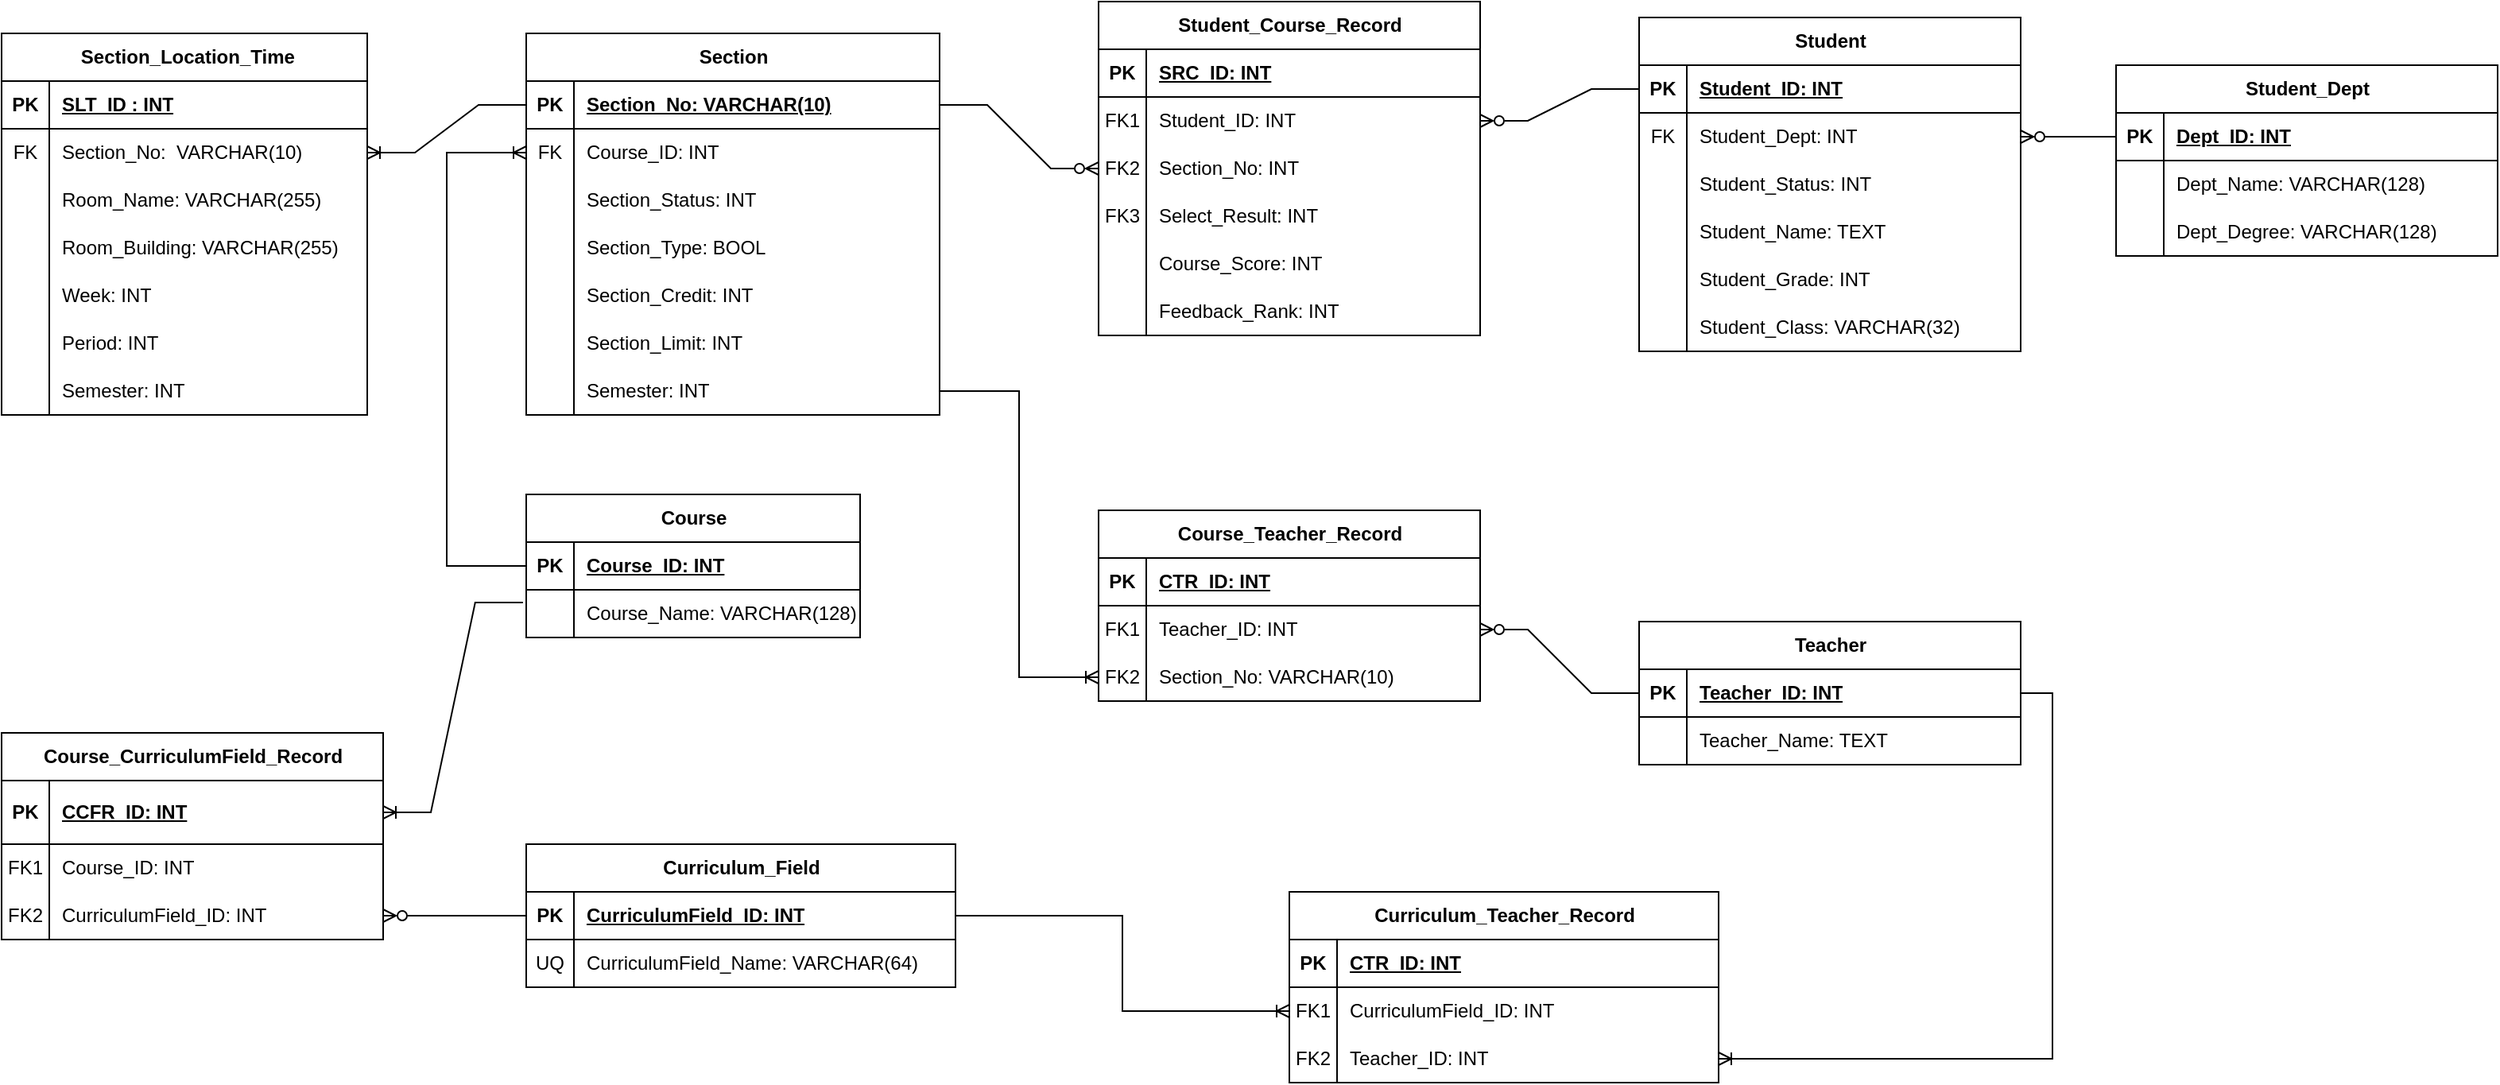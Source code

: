 <mxfile version="21.1.2" type="device">
  <diagram name="第 1 页" id="3b_cmTYwVtL6GStJJMKK">
    <mxGraphModel dx="2093" dy="2147" grid="1" gridSize="10" guides="1" tooltips="1" connect="1" arrows="1" fold="1" page="1" pageScale="1" pageWidth="827" pageHeight="1169" math="0" shadow="0">
      <root>
        <mxCell id="0" />
        <mxCell id="1" parent="0" />
        <mxCell id="KIyfTF0yGokzUTRt369U-14" value="Section" style="shape=table;startSize=30;container=1;collapsible=1;childLayout=tableLayout;fixedRows=1;rowLines=0;fontStyle=1;align=center;resizeLast=1;html=1;" parent="1" vertex="1">
          <mxGeometry x="520" y="-20" width="260" height="240" as="geometry" />
        </mxCell>
        <mxCell id="KIyfTF0yGokzUTRt369U-15" value="" style="shape=tableRow;horizontal=0;startSize=0;swimlaneHead=0;swimlaneBody=0;fillColor=none;collapsible=0;dropTarget=0;points=[[0,0.5],[1,0.5]];portConstraint=eastwest;top=0;left=0;right=0;bottom=1;" parent="KIyfTF0yGokzUTRt369U-14" vertex="1">
          <mxGeometry y="30" width="260" height="30" as="geometry" />
        </mxCell>
        <mxCell id="KIyfTF0yGokzUTRt369U-16" value="PK" style="shape=partialRectangle;connectable=0;fillColor=none;top=0;left=0;bottom=0;right=0;fontStyle=1;overflow=hidden;whiteSpace=wrap;html=1;" parent="KIyfTF0yGokzUTRt369U-15" vertex="1">
          <mxGeometry width="30" height="30" as="geometry">
            <mxRectangle width="30" height="30" as="alternateBounds" />
          </mxGeometry>
        </mxCell>
        <mxCell id="KIyfTF0yGokzUTRt369U-17" value="Section_No: VARCHAR(10)" style="shape=partialRectangle;connectable=0;fillColor=none;top=0;left=0;bottom=0;right=0;align=left;spacingLeft=6;fontStyle=5;overflow=hidden;whiteSpace=wrap;html=1;" parent="KIyfTF0yGokzUTRt369U-15" vertex="1">
          <mxGeometry x="30" width="230" height="30" as="geometry">
            <mxRectangle width="230" height="30" as="alternateBounds" />
          </mxGeometry>
        </mxCell>
        <mxCell id="KIyfTF0yGokzUTRt369U-21" value="" style="shape=tableRow;horizontal=0;startSize=0;swimlaneHead=0;swimlaneBody=0;fillColor=none;collapsible=0;dropTarget=0;points=[[0,0.5],[1,0.5]];portConstraint=eastwest;top=0;left=0;right=0;bottom=0;" parent="KIyfTF0yGokzUTRt369U-14" vertex="1">
          <mxGeometry y="60" width="260" height="30" as="geometry" />
        </mxCell>
        <mxCell id="KIyfTF0yGokzUTRt369U-22" value="FK" style="shape=partialRectangle;connectable=0;fillColor=none;top=0;left=0;bottom=0;right=0;editable=1;overflow=hidden;whiteSpace=wrap;html=1;" parent="KIyfTF0yGokzUTRt369U-21" vertex="1">
          <mxGeometry width="30" height="30" as="geometry">
            <mxRectangle width="30" height="30" as="alternateBounds" />
          </mxGeometry>
        </mxCell>
        <mxCell id="KIyfTF0yGokzUTRt369U-23" value="Course_ID: INT" style="shape=partialRectangle;connectable=0;fillColor=none;top=0;left=0;bottom=0;right=0;align=left;spacingLeft=6;overflow=hidden;whiteSpace=wrap;html=1;" parent="KIyfTF0yGokzUTRt369U-21" vertex="1">
          <mxGeometry x="30" width="230" height="30" as="geometry">
            <mxRectangle width="230" height="30" as="alternateBounds" />
          </mxGeometry>
        </mxCell>
        <mxCell id="KIyfTF0yGokzUTRt369U-24" value="" style="shape=tableRow;horizontal=0;startSize=0;swimlaneHead=0;swimlaneBody=0;fillColor=none;collapsible=0;dropTarget=0;points=[[0,0.5],[1,0.5]];portConstraint=eastwest;top=0;left=0;right=0;bottom=0;" parent="KIyfTF0yGokzUTRt369U-14" vertex="1">
          <mxGeometry y="90" width="260" height="30" as="geometry" />
        </mxCell>
        <mxCell id="KIyfTF0yGokzUTRt369U-25" value="" style="shape=partialRectangle;connectable=0;fillColor=none;top=0;left=0;bottom=0;right=0;editable=1;overflow=hidden;whiteSpace=wrap;html=1;" parent="KIyfTF0yGokzUTRt369U-24" vertex="1">
          <mxGeometry width="30" height="30" as="geometry">
            <mxRectangle width="30" height="30" as="alternateBounds" />
          </mxGeometry>
        </mxCell>
        <mxCell id="KIyfTF0yGokzUTRt369U-26" value="Section_Status: INT" style="shape=partialRectangle;connectable=0;fillColor=none;top=0;left=0;bottom=0;right=0;align=left;spacingLeft=6;overflow=hidden;whiteSpace=wrap;html=1;" parent="KIyfTF0yGokzUTRt369U-24" vertex="1">
          <mxGeometry x="30" width="230" height="30" as="geometry">
            <mxRectangle width="230" height="30" as="alternateBounds" />
          </mxGeometry>
        </mxCell>
        <mxCell id="KIyfTF0yGokzUTRt369U-59" style="shape=tableRow;horizontal=0;startSize=0;swimlaneHead=0;swimlaneBody=0;fillColor=none;collapsible=0;dropTarget=0;points=[[0,0.5],[1,0.5]];portConstraint=eastwest;top=0;left=0;right=0;bottom=0;" parent="KIyfTF0yGokzUTRt369U-14" vertex="1">
          <mxGeometry y="120" width="260" height="30" as="geometry" />
        </mxCell>
        <mxCell id="KIyfTF0yGokzUTRt369U-60" style="shape=partialRectangle;connectable=0;fillColor=none;top=0;left=0;bottom=0;right=0;editable=1;overflow=hidden;whiteSpace=wrap;html=1;" parent="KIyfTF0yGokzUTRt369U-59" vertex="1">
          <mxGeometry width="30" height="30" as="geometry">
            <mxRectangle width="30" height="30" as="alternateBounds" />
          </mxGeometry>
        </mxCell>
        <mxCell id="KIyfTF0yGokzUTRt369U-61" value="Section_Type: BOOL" style="shape=partialRectangle;connectable=0;fillColor=none;top=0;left=0;bottom=0;right=0;align=left;spacingLeft=6;overflow=hidden;whiteSpace=wrap;html=1;" parent="KIyfTF0yGokzUTRt369U-59" vertex="1">
          <mxGeometry x="30" width="230" height="30" as="geometry">
            <mxRectangle width="230" height="30" as="alternateBounds" />
          </mxGeometry>
        </mxCell>
        <mxCell id="KIyfTF0yGokzUTRt369U-56" style="shape=tableRow;horizontal=0;startSize=0;swimlaneHead=0;swimlaneBody=0;fillColor=none;collapsible=0;dropTarget=0;points=[[0,0.5],[1,0.5]];portConstraint=eastwest;top=0;left=0;right=0;bottom=0;" parent="KIyfTF0yGokzUTRt369U-14" vertex="1">
          <mxGeometry y="150" width="260" height="30" as="geometry" />
        </mxCell>
        <mxCell id="KIyfTF0yGokzUTRt369U-57" style="shape=partialRectangle;connectable=0;fillColor=none;top=0;left=0;bottom=0;right=0;editable=1;overflow=hidden;whiteSpace=wrap;html=1;" parent="KIyfTF0yGokzUTRt369U-56" vertex="1">
          <mxGeometry width="30" height="30" as="geometry">
            <mxRectangle width="30" height="30" as="alternateBounds" />
          </mxGeometry>
        </mxCell>
        <mxCell id="KIyfTF0yGokzUTRt369U-58" value="Section_Credit: INT" style="shape=partialRectangle;connectable=0;fillColor=none;top=0;left=0;bottom=0;right=0;align=left;spacingLeft=6;overflow=hidden;whiteSpace=wrap;html=1;" parent="KIyfTF0yGokzUTRt369U-56" vertex="1">
          <mxGeometry x="30" width="230" height="30" as="geometry">
            <mxRectangle width="230" height="30" as="alternateBounds" />
          </mxGeometry>
        </mxCell>
        <mxCell id="KIyfTF0yGokzUTRt369U-53" style="shape=tableRow;horizontal=0;startSize=0;swimlaneHead=0;swimlaneBody=0;fillColor=none;collapsible=0;dropTarget=0;points=[[0,0.5],[1,0.5]];portConstraint=eastwest;top=0;left=0;right=0;bottom=0;" parent="KIyfTF0yGokzUTRt369U-14" vertex="1">
          <mxGeometry y="180" width="260" height="30" as="geometry" />
        </mxCell>
        <mxCell id="KIyfTF0yGokzUTRt369U-54" style="shape=partialRectangle;connectable=0;fillColor=none;top=0;left=0;bottom=0;right=0;editable=1;overflow=hidden;whiteSpace=wrap;html=1;" parent="KIyfTF0yGokzUTRt369U-53" vertex="1">
          <mxGeometry width="30" height="30" as="geometry">
            <mxRectangle width="30" height="30" as="alternateBounds" />
          </mxGeometry>
        </mxCell>
        <mxCell id="KIyfTF0yGokzUTRt369U-55" value="Section_Limit: INT" style="shape=partialRectangle;connectable=0;fillColor=none;top=0;left=0;bottom=0;right=0;align=left;spacingLeft=6;overflow=hidden;whiteSpace=wrap;html=1;" parent="KIyfTF0yGokzUTRt369U-53" vertex="1">
          <mxGeometry x="30" width="230" height="30" as="geometry">
            <mxRectangle width="230" height="30" as="alternateBounds" />
          </mxGeometry>
        </mxCell>
        <mxCell id="KIyfTF0yGokzUTRt369U-62" style="shape=tableRow;horizontal=0;startSize=0;swimlaneHead=0;swimlaneBody=0;fillColor=none;collapsible=0;dropTarget=0;points=[[0,0.5],[1,0.5]];portConstraint=eastwest;top=0;left=0;right=0;bottom=0;" parent="KIyfTF0yGokzUTRt369U-14" vertex="1">
          <mxGeometry y="210" width="260" height="30" as="geometry" />
        </mxCell>
        <mxCell id="KIyfTF0yGokzUTRt369U-63" style="shape=partialRectangle;connectable=0;fillColor=none;top=0;left=0;bottom=0;right=0;editable=1;overflow=hidden;whiteSpace=wrap;html=1;" parent="KIyfTF0yGokzUTRt369U-62" vertex="1">
          <mxGeometry width="30" height="30" as="geometry">
            <mxRectangle width="30" height="30" as="alternateBounds" />
          </mxGeometry>
        </mxCell>
        <mxCell id="KIyfTF0yGokzUTRt369U-64" value="Semester: INT" style="shape=partialRectangle;connectable=0;fillColor=none;top=0;left=0;bottom=0;right=0;align=left;spacingLeft=6;overflow=hidden;whiteSpace=wrap;html=1;" parent="KIyfTF0yGokzUTRt369U-62" vertex="1">
          <mxGeometry x="30" width="230" height="30" as="geometry">
            <mxRectangle width="230" height="30" as="alternateBounds" />
          </mxGeometry>
        </mxCell>
        <mxCell id="KIyfTF0yGokzUTRt369U-50" value="" style="shape=tableRow;horizontal=0;startSize=0;swimlaneHead=0;swimlaneBody=0;fillColor=none;collapsible=0;dropTarget=0;points=[[0,0.5],[1,0.5]];portConstraint=eastwest;top=0;left=0;right=0;bottom=0;" parent="1" vertex="1">
          <mxGeometry x="520" y="130" width="240" height="30" as="geometry" />
        </mxCell>
        <mxCell id="KIyfTF0yGokzUTRt369U-88" value="Student_Course_Record" style="shape=table;startSize=30;container=1;collapsible=1;childLayout=tableLayout;fixedRows=1;rowLines=0;fontStyle=1;align=center;resizeLast=1;html=1;" parent="1" vertex="1">
          <mxGeometry x="880" y="-40" width="240" height="210" as="geometry" />
        </mxCell>
        <mxCell id="KIyfTF0yGokzUTRt369U-89" value="" style="shape=tableRow;horizontal=0;startSize=0;swimlaneHead=0;swimlaneBody=0;fillColor=none;collapsible=0;dropTarget=0;points=[[0,0.5],[1,0.5]];portConstraint=eastwest;top=0;left=0;right=0;bottom=1;" parent="KIyfTF0yGokzUTRt369U-88" vertex="1">
          <mxGeometry y="30" width="240" height="30" as="geometry" />
        </mxCell>
        <mxCell id="KIyfTF0yGokzUTRt369U-90" value="PK" style="shape=partialRectangle;connectable=0;fillColor=none;top=0;left=0;bottom=0;right=0;fontStyle=1;overflow=hidden;whiteSpace=wrap;html=1;" parent="KIyfTF0yGokzUTRt369U-89" vertex="1">
          <mxGeometry width="30" height="30" as="geometry">
            <mxRectangle width="30" height="30" as="alternateBounds" />
          </mxGeometry>
        </mxCell>
        <mxCell id="KIyfTF0yGokzUTRt369U-91" value="SRC_ID: INT" style="shape=partialRectangle;connectable=0;fillColor=none;top=0;left=0;bottom=0;right=0;align=left;spacingLeft=6;fontStyle=5;overflow=hidden;whiteSpace=wrap;html=1;" parent="KIyfTF0yGokzUTRt369U-89" vertex="1">
          <mxGeometry x="30" width="210" height="30" as="geometry">
            <mxRectangle width="210" height="30" as="alternateBounds" />
          </mxGeometry>
        </mxCell>
        <mxCell id="KIyfTF0yGokzUTRt369U-92" value="" style="shape=tableRow;horizontal=0;startSize=0;swimlaneHead=0;swimlaneBody=0;fillColor=none;collapsible=0;dropTarget=0;points=[[0,0.5],[1,0.5]];portConstraint=eastwest;top=0;left=0;right=0;bottom=0;" parent="KIyfTF0yGokzUTRt369U-88" vertex="1">
          <mxGeometry y="60" width="240" height="30" as="geometry" />
        </mxCell>
        <mxCell id="KIyfTF0yGokzUTRt369U-93" value="FK1" style="shape=partialRectangle;connectable=0;fillColor=none;top=0;left=0;bottom=0;right=0;editable=1;overflow=hidden;whiteSpace=wrap;html=1;" parent="KIyfTF0yGokzUTRt369U-92" vertex="1">
          <mxGeometry width="30" height="30" as="geometry">
            <mxRectangle width="30" height="30" as="alternateBounds" />
          </mxGeometry>
        </mxCell>
        <mxCell id="KIyfTF0yGokzUTRt369U-94" value="Student_ID: INT" style="shape=partialRectangle;connectable=0;fillColor=none;top=0;left=0;bottom=0;right=0;align=left;spacingLeft=6;overflow=hidden;whiteSpace=wrap;html=1;" parent="KIyfTF0yGokzUTRt369U-92" vertex="1">
          <mxGeometry x="30" width="210" height="30" as="geometry">
            <mxRectangle width="210" height="30" as="alternateBounds" />
          </mxGeometry>
        </mxCell>
        <mxCell id="KIyfTF0yGokzUTRt369U-95" value="" style="shape=tableRow;horizontal=0;startSize=0;swimlaneHead=0;swimlaneBody=0;fillColor=none;collapsible=0;dropTarget=0;points=[[0,0.5],[1,0.5]];portConstraint=eastwest;top=0;left=0;right=0;bottom=0;" parent="KIyfTF0yGokzUTRt369U-88" vertex="1">
          <mxGeometry y="90" width="240" height="30" as="geometry" />
        </mxCell>
        <mxCell id="KIyfTF0yGokzUTRt369U-96" value="FK2" style="shape=partialRectangle;connectable=0;fillColor=none;top=0;left=0;bottom=0;right=0;editable=1;overflow=hidden;whiteSpace=wrap;html=1;" parent="KIyfTF0yGokzUTRt369U-95" vertex="1">
          <mxGeometry width="30" height="30" as="geometry">
            <mxRectangle width="30" height="30" as="alternateBounds" />
          </mxGeometry>
        </mxCell>
        <mxCell id="KIyfTF0yGokzUTRt369U-97" value="Section_No: INT" style="shape=partialRectangle;connectable=0;fillColor=none;top=0;left=0;bottom=0;right=0;align=left;spacingLeft=6;overflow=hidden;whiteSpace=wrap;html=1;" parent="KIyfTF0yGokzUTRt369U-95" vertex="1">
          <mxGeometry x="30" width="210" height="30" as="geometry">
            <mxRectangle width="210" height="30" as="alternateBounds" />
          </mxGeometry>
        </mxCell>
        <mxCell id="KIyfTF0yGokzUTRt369U-101" style="shape=tableRow;horizontal=0;startSize=0;swimlaneHead=0;swimlaneBody=0;fillColor=none;collapsible=0;dropTarget=0;points=[[0,0.5],[1,0.5]];portConstraint=eastwest;top=0;left=0;right=0;bottom=0;" parent="KIyfTF0yGokzUTRt369U-88" vertex="1">
          <mxGeometry y="120" width="240" height="30" as="geometry" />
        </mxCell>
        <mxCell id="KIyfTF0yGokzUTRt369U-102" value="FK3" style="shape=partialRectangle;connectable=0;fillColor=none;top=0;left=0;bottom=0;right=0;editable=1;overflow=hidden;whiteSpace=wrap;html=1;" parent="KIyfTF0yGokzUTRt369U-101" vertex="1">
          <mxGeometry width="30" height="30" as="geometry">
            <mxRectangle width="30" height="30" as="alternateBounds" />
          </mxGeometry>
        </mxCell>
        <mxCell id="KIyfTF0yGokzUTRt369U-103" value="Select_Result: INT" style="shape=partialRectangle;connectable=0;fillColor=none;top=0;left=0;bottom=0;right=0;align=left;spacingLeft=6;overflow=hidden;whiteSpace=wrap;html=1;" parent="KIyfTF0yGokzUTRt369U-101" vertex="1">
          <mxGeometry x="30" width="210" height="30" as="geometry">
            <mxRectangle width="210" height="30" as="alternateBounds" />
          </mxGeometry>
        </mxCell>
        <mxCell id="KIyfTF0yGokzUTRt369U-104" style="shape=tableRow;horizontal=0;startSize=0;swimlaneHead=0;swimlaneBody=0;fillColor=none;collapsible=0;dropTarget=0;points=[[0,0.5],[1,0.5]];portConstraint=eastwest;top=0;left=0;right=0;bottom=0;" parent="KIyfTF0yGokzUTRt369U-88" vertex="1">
          <mxGeometry y="150" width="240" height="30" as="geometry" />
        </mxCell>
        <mxCell id="KIyfTF0yGokzUTRt369U-105" style="shape=partialRectangle;connectable=0;fillColor=none;top=0;left=0;bottom=0;right=0;editable=1;overflow=hidden;whiteSpace=wrap;html=1;" parent="KIyfTF0yGokzUTRt369U-104" vertex="1">
          <mxGeometry width="30" height="30" as="geometry">
            <mxRectangle width="30" height="30" as="alternateBounds" />
          </mxGeometry>
        </mxCell>
        <mxCell id="KIyfTF0yGokzUTRt369U-106" value="Course_Score: INT" style="shape=partialRectangle;connectable=0;fillColor=none;top=0;left=0;bottom=0;right=0;align=left;spacingLeft=6;overflow=hidden;whiteSpace=wrap;html=1;" parent="KIyfTF0yGokzUTRt369U-104" vertex="1">
          <mxGeometry x="30" width="210" height="30" as="geometry">
            <mxRectangle width="210" height="30" as="alternateBounds" />
          </mxGeometry>
        </mxCell>
        <mxCell id="KIyfTF0yGokzUTRt369U-107" style="shape=tableRow;horizontal=0;startSize=0;swimlaneHead=0;swimlaneBody=0;fillColor=none;collapsible=0;dropTarget=0;points=[[0,0.5],[1,0.5]];portConstraint=eastwest;top=0;left=0;right=0;bottom=0;" parent="KIyfTF0yGokzUTRt369U-88" vertex="1">
          <mxGeometry y="180" width="240" height="30" as="geometry" />
        </mxCell>
        <mxCell id="KIyfTF0yGokzUTRt369U-108" style="shape=partialRectangle;connectable=0;fillColor=none;top=0;left=0;bottom=0;right=0;editable=1;overflow=hidden;whiteSpace=wrap;html=1;" parent="KIyfTF0yGokzUTRt369U-107" vertex="1">
          <mxGeometry width="30" height="30" as="geometry">
            <mxRectangle width="30" height="30" as="alternateBounds" />
          </mxGeometry>
        </mxCell>
        <mxCell id="KIyfTF0yGokzUTRt369U-109" value="Feedback_Rank: INT" style="shape=partialRectangle;connectable=0;fillColor=none;top=0;left=0;bottom=0;right=0;align=left;spacingLeft=6;overflow=hidden;whiteSpace=wrap;html=1;" parent="KIyfTF0yGokzUTRt369U-107" vertex="1">
          <mxGeometry x="30" width="210" height="30" as="geometry">
            <mxRectangle width="210" height="30" as="alternateBounds" />
          </mxGeometry>
        </mxCell>
        <mxCell id="KIyfTF0yGokzUTRt369U-113" value="" style="shape=tableRow;horizontal=0;startSize=0;swimlaneHead=0;swimlaneBody=0;fillColor=none;collapsible=0;dropTarget=0;points=[[0,0.5],[1,0.5]];portConstraint=eastwest;top=0;left=0;right=0;bottom=0;" parent="1" vertex="1">
          <mxGeometry x="880" y="110" width="240" height="30" as="geometry" />
        </mxCell>
        <mxCell id="KIyfTF0yGokzUTRt369U-114" value="Student" style="shape=table;startSize=30;container=1;collapsible=1;childLayout=tableLayout;fixedRows=1;rowLines=0;fontStyle=1;align=center;resizeLast=1;html=1;" parent="1" vertex="1">
          <mxGeometry x="1220" y="-30" width="240" height="210" as="geometry" />
        </mxCell>
        <mxCell id="KIyfTF0yGokzUTRt369U-115" value="" style="shape=tableRow;horizontal=0;startSize=0;swimlaneHead=0;swimlaneBody=0;fillColor=none;collapsible=0;dropTarget=0;points=[[0,0.5],[1,0.5]];portConstraint=eastwest;top=0;left=0;right=0;bottom=1;" parent="KIyfTF0yGokzUTRt369U-114" vertex="1">
          <mxGeometry y="30" width="240" height="30" as="geometry" />
        </mxCell>
        <mxCell id="KIyfTF0yGokzUTRt369U-116" value="PK" style="shape=partialRectangle;connectable=0;fillColor=none;top=0;left=0;bottom=0;right=0;fontStyle=1;overflow=hidden;whiteSpace=wrap;html=1;" parent="KIyfTF0yGokzUTRt369U-115" vertex="1">
          <mxGeometry width="30" height="30" as="geometry">
            <mxRectangle width="30" height="30" as="alternateBounds" />
          </mxGeometry>
        </mxCell>
        <mxCell id="KIyfTF0yGokzUTRt369U-117" value="Student_ID: INT" style="shape=partialRectangle;connectable=0;fillColor=none;top=0;left=0;bottom=0;right=0;align=left;spacingLeft=6;fontStyle=5;overflow=hidden;whiteSpace=wrap;html=1;" parent="KIyfTF0yGokzUTRt369U-115" vertex="1">
          <mxGeometry x="30" width="210" height="30" as="geometry">
            <mxRectangle width="210" height="30" as="alternateBounds" />
          </mxGeometry>
        </mxCell>
        <mxCell id="KIyfTF0yGokzUTRt369U-118" value="" style="shape=tableRow;horizontal=0;startSize=0;swimlaneHead=0;swimlaneBody=0;fillColor=none;collapsible=0;dropTarget=0;points=[[0,0.5],[1,0.5]];portConstraint=eastwest;top=0;left=0;right=0;bottom=0;" parent="KIyfTF0yGokzUTRt369U-114" vertex="1">
          <mxGeometry y="60" width="240" height="30" as="geometry" />
        </mxCell>
        <mxCell id="KIyfTF0yGokzUTRt369U-119" value="FK" style="shape=partialRectangle;connectable=0;fillColor=none;top=0;left=0;bottom=0;right=0;editable=1;overflow=hidden;whiteSpace=wrap;html=1;" parent="KIyfTF0yGokzUTRt369U-118" vertex="1">
          <mxGeometry width="30" height="30" as="geometry">
            <mxRectangle width="30" height="30" as="alternateBounds" />
          </mxGeometry>
        </mxCell>
        <mxCell id="KIyfTF0yGokzUTRt369U-120" value="Student_Dept: INT" style="shape=partialRectangle;connectable=0;fillColor=none;top=0;left=0;bottom=0;right=0;align=left;spacingLeft=6;overflow=hidden;whiteSpace=wrap;html=1;" parent="KIyfTF0yGokzUTRt369U-118" vertex="1">
          <mxGeometry x="30" width="210" height="30" as="geometry">
            <mxRectangle width="210" height="30" as="alternateBounds" />
          </mxGeometry>
        </mxCell>
        <mxCell id="KIyfTF0yGokzUTRt369U-121" value="" style="shape=tableRow;horizontal=0;startSize=0;swimlaneHead=0;swimlaneBody=0;fillColor=none;collapsible=0;dropTarget=0;points=[[0,0.5],[1,0.5]];portConstraint=eastwest;top=0;left=0;right=0;bottom=0;" parent="KIyfTF0yGokzUTRt369U-114" vertex="1">
          <mxGeometry y="90" width="240" height="30" as="geometry" />
        </mxCell>
        <mxCell id="KIyfTF0yGokzUTRt369U-122" value="" style="shape=partialRectangle;connectable=0;fillColor=none;top=0;left=0;bottom=0;right=0;editable=1;overflow=hidden;whiteSpace=wrap;html=1;" parent="KIyfTF0yGokzUTRt369U-121" vertex="1">
          <mxGeometry width="30" height="30" as="geometry">
            <mxRectangle width="30" height="30" as="alternateBounds" />
          </mxGeometry>
        </mxCell>
        <mxCell id="KIyfTF0yGokzUTRt369U-123" value="Student_Status: INT" style="shape=partialRectangle;connectable=0;fillColor=none;top=0;left=0;bottom=0;right=0;align=left;spacingLeft=6;overflow=hidden;whiteSpace=wrap;html=1;" parent="KIyfTF0yGokzUTRt369U-121" vertex="1">
          <mxGeometry x="30" width="210" height="30" as="geometry">
            <mxRectangle width="210" height="30" as="alternateBounds" />
          </mxGeometry>
        </mxCell>
        <mxCell id="KIyfTF0yGokzUTRt369U-124" style="shape=tableRow;horizontal=0;startSize=0;swimlaneHead=0;swimlaneBody=0;fillColor=none;collapsible=0;dropTarget=0;points=[[0,0.5],[1,0.5]];portConstraint=eastwest;top=0;left=0;right=0;bottom=0;" parent="KIyfTF0yGokzUTRt369U-114" vertex="1">
          <mxGeometry y="120" width="240" height="30" as="geometry" />
        </mxCell>
        <mxCell id="KIyfTF0yGokzUTRt369U-125" style="shape=partialRectangle;connectable=0;fillColor=none;top=0;left=0;bottom=0;right=0;editable=1;overflow=hidden;whiteSpace=wrap;html=1;" parent="KIyfTF0yGokzUTRt369U-124" vertex="1">
          <mxGeometry width="30" height="30" as="geometry">
            <mxRectangle width="30" height="30" as="alternateBounds" />
          </mxGeometry>
        </mxCell>
        <mxCell id="KIyfTF0yGokzUTRt369U-126" value="Student_Name: TEXT" style="shape=partialRectangle;connectable=0;fillColor=none;top=0;left=0;bottom=0;right=0;align=left;spacingLeft=6;overflow=hidden;whiteSpace=wrap;html=1;" parent="KIyfTF0yGokzUTRt369U-124" vertex="1">
          <mxGeometry x="30" width="210" height="30" as="geometry">
            <mxRectangle width="210" height="30" as="alternateBounds" />
          </mxGeometry>
        </mxCell>
        <mxCell id="KIyfTF0yGokzUTRt369U-127" style="shape=tableRow;horizontal=0;startSize=0;swimlaneHead=0;swimlaneBody=0;fillColor=none;collapsible=0;dropTarget=0;points=[[0,0.5],[1,0.5]];portConstraint=eastwest;top=0;left=0;right=0;bottom=0;" parent="KIyfTF0yGokzUTRt369U-114" vertex="1">
          <mxGeometry y="150" width="240" height="30" as="geometry" />
        </mxCell>
        <mxCell id="KIyfTF0yGokzUTRt369U-128" style="shape=partialRectangle;connectable=0;fillColor=none;top=0;left=0;bottom=0;right=0;editable=1;overflow=hidden;whiteSpace=wrap;html=1;" parent="KIyfTF0yGokzUTRt369U-127" vertex="1">
          <mxGeometry width="30" height="30" as="geometry">
            <mxRectangle width="30" height="30" as="alternateBounds" />
          </mxGeometry>
        </mxCell>
        <mxCell id="KIyfTF0yGokzUTRt369U-129" value="Student_Grade: INT" style="shape=partialRectangle;connectable=0;fillColor=none;top=0;left=0;bottom=0;right=0;align=left;spacingLeft=6;overflow=hidden;whiteSpace=wrap;html=1;" parent="KIyfTF0yGokzUTRt369U-127" vertex="1">
          <mxGeometry x="30" width="210" height="30" as="geometry">
            <mxRectangle width="210" height="30" as="alternateBounds" />
          </mxGeometry>
        </mxCell>
        <mxCell id="KIyfTF0yGokzUTRt369U-130" style="shape=tableRow;horizontal=0;startSize=0;swimlaneHead=0;swimlaneBody=0;fillColor=none;collapsible=0;dropTarget=0;points=[[0,0.5],[1,0.5]];portConstraint=eastwest;top=0;left=0;right=0;bottom=0;" parent="KIyfTF0yGokzUTRt369U-114" vertex="1">
          <mxGeometry y="180" width="240" height="30" as="geometry" />
        </mxCell>
        <mxCell id="KIyfTF0yGokzUTRt369U-131" style="shape=partialRectangle;connectable=0;fillColor=none;top=0;left=0;bottom=0;right=0;editable=1;overflow=hidden;whiteSpace=wrap;html=1;" parent="KIyfTF0yGokzUTRt369U-130" vertex="1">
          <mxGeometry width="30" height="30" as="geometry">
            <mxRectangle width="30" height="30" as="alternateBounds" />
          </mxGeometry>
        </mxCell>
        <mxCell id="KIyfTF0yGokzUTRt369U-132" value="Student_Class: VARCHAR(32)" style="shape=partialRectangle;connectable=0;fillColor=none;top=0;left=0;bottom=0;right=0;align=left;spacingLeft=6;overflow=hidden;whiteSpace=wrap;html=1;" parent="KIyfTF0yGokzUTRt369U-130" vertex="1">
          <mxGeometry x="30" width="210" height="30" as="geometry">
            <mxRectangle width="210" height="30" as="alternateBounds" />
          </mxGeometry>
        </mxCell>
        <mxCell id="KIyfTF0yGokzUTRt369U-133" value="" style="shape=tableRow;horizontal=0;startSize=0;swimlaneHead=0;swimlaneBody=0;fillColor=none;collapsible=0;dropTarget=0;points=[[0,0.5],[1,0.5]];portConstraint=eastwest;top=0;left=0;right=0;bottom=0;" parent="1" vertex="1">
          <mxGeometry x="1220" y="120" width="240" height="30" as="geometry" />
        </mxCell>
        <mxCell id="KIyfTF0yGokzUTRt369U-154" value="Student_Dept" style="shape=table;startSize=30;container=1;collapsible=1;childLayout=tableLayout;fixedRows=1;rowLines=0;fontStyle=1;align=center;resizeLast=1;html=1;" parent="1" vertex="1">
          <mxGeometry x="1520" width="240" height="120" as="geometry" />
        </mxCell>
        <mxCell id="KIyfTF0yGokzUTRt369U-155" value="" style="shape=tableRow;horizontal=0;startSize=0;swimlaneHead=0;swimlaneBody=0;fillColor=none;collapsible=0;dropTarget=0;points=[[0,0.5],[1,0.5]];portConstraint=eastwest;top=0;left=0;right=0;bottom=1;" parent="KIyfTF0yGokzUTRt369U-154" vertex="1">
          <mxGeometry y="30" width="240" height="30" as="geometry" />
        </mxCell>
        <mxCell id="KIyfTF0yGokzUTRt369U-156" value="PK" style="shape=partialRectangle;connectable=0;fillColor=none;top=0;left=0;bottom=0;right=0;fontStyle=1;overflow=hidden;whiteSpace=wrap;html=1;" parent="KIyfTF0yGokzUTRt369U-155" vertex="1">
          <mxGeometry width="30" height="30" as="geometry">
            <mxRectangle width="30" height="30" as="alternateBounds" />
          </mxGeometry>
        </mxCell>
        <mxCell id="KIyfTF0yGokzUTRt369U-157" value="Dept_ID: INT" style="shape=partialRectangle;connectable=0;fillColor=none;top=0;left=0;bottom=0;right=0;align=left;spacingLeft=6;fontStyle=5;overflow=hidden;whiteSpace=wrap;html=1;" parent="KIyfTF0yGokzUTRt369U-155" vertex="1">
          <mxGeometry x="30" width="210" height="30" as="geometry">
            <mxRectangle width="210" height="30" as="alternateBounds" />
          </mxGeometry>
        </mxCell>
        <mxCell id="KIyfTF0yGokzUTRt369U-158" value="" style="shape=tableRow;horizontal=0;startSize=0;swimlaneHead=0;swimlaneBody=0;fillColor=none;collapsible=0;dropTarget=0;points=[[0,0.5],[1,0.5]];portConstraint=eastwest;top=0;left=0;right=0;bottom=0;" parent="KIyfTF0yGokzUTRt369U-154" vertex="1">
          <mxGeometry y="60" width="240" height="30" as="geometry" />
        </mxCell>
        <mxCell id="KIyfTF0yGokzUTRt369U-159" value="" style="shape=partialRectangle;connectable=0;fillColor=none;top=0;left=0;bottom=0;right=0;editable=1;overflow=hidden;whiteSpace=wrap;html=1;" parent="KIyfTF0yGokzUTRt369U-158" vertex="1">
          <mxGeometry width="30" height="30" as="geometry">
            <mxRectangle width="30" height="30" as="alternateBounds" />
          </mxGeometry>
        </mxCell>
        <mxCell id="KIyfTF0yGokzUTRt369U-160" value="Dept_Name: VARCHAR(128)" style="shape=partialRectangle;connectable=0;fillColor=none;top=0;left=0;bottom=0;right=0;align=left;spacingLeft=6;overflow=hidden;whiteSpace=wrap;html=1;" parent="KIyfTF0yGokzUTRt369U-158" vertex="1">
          <mxGeometry x="30" width="210" height="30" as="geometry">
            <mxRectangle width="210" height="30" as="alternateBounds" />
          </mxGeometry>
        </mxCell>
        <mxCell id="KIyfTF0yGokzUTRt369U-161" style="shape=tableRow;horizontal=0;startSize=0;swimlaneHead=0;swimlaneBody=0;fillColor=none;collapsible=0;dropTarget=0;points=[[0,0.5],[1,0.5]];portConstraint=eastwest;top=0;left=0;right=0;bottom=0;" parent="KIyfTF0yGokzUTRt369U-154" vertex="1">
          <mxGeometry y="90" width="240" height="30" as="geometry" />
        </mxCell>
        <mxCell id="KIyfTF0yGokzUTRt369U-162" style="shape=partialRectangle;connectable=0;fillColor=none;top=0;left=0;bottom=0;right=0;editable=1;overflow=hidden;whiteSpace=wrap;html=1;" parent="KIyfTF0yGokzUTRt369U-161" vertex="1">
          <mxGeometry width="30" height="30" as="geometry">
            <mxRectangle width="30" height="30" as="alternateBounds" />
          </mxGeometry>
        </mxCell>
        <mxCell id="KIyfTF0yGokzUTRt369U-163" value="Dept_Degree: VARCHAR(128)" style="shape=partialRectangle;connectable=0;fillColor=none;top=0;left=0;bottom=0;right=0;align=left;spacingLeft=6;overflow=hidden;whiteSpace=wrap;html=1;" parent="KIyfTF0yGokzUTRt369U-161" vertex="1">
          <mxGeometry x="30" width="210" height="30" as="geometry">
            <mxRectangle width="210" height="30" as="alternateBounds" />
          </mxGeometry>
        </mxCell>
        <mxCell id="KIyfTF0yGokzUTRt369U-164" value="Teacher" style="shape=table;startSize=30;container=1;collapsible=1;childLayout=tableLayout;fixedRows=1;rowLines=0;fontStyle=1;align=center;resizeLast=1;html=1;" parent="1" vertex="1">
          <mxGeometry x="1220" y="350" width="240" height="90" as="geometry" />
        </mxCell>
        <mxCell id="KIyfTF0yGokzUTRt369U-165" value="" style="shape=tableRow;horizontal=0;startSize=0;swimlaneHead=0;swimlaneBody=0;fillColor=none;collapsible=0;dropTarget=0;points=[[0,0.5],[1,0.5]];portConstraint=eastwest;top=0;left=0;right=0;bottom=1;" parent="KIyfTF0yGokzUTRt369U-164" vertex="1">
          <mxGeometry y="30" width="240" height="30" as="geometry" />
        </mxCell>
        <mxCell id="KIyfTF0yGokzUTRt369U-166" value="PK" style="shape=partialRectangle;connectable=0;fillColor=none;top=0;left=0;bottom=0;right=0;fontStyle=1;overflow=hidden;whiteSpace=wrap;html=1;" parent="KIyfTF0yGokzUTRt369U-165" vertex="1">
          <mxGeometry width="30" height="30" as="geometry">
            <mxRectangle width="30" height="30" as="alternateBounds" />
          </mxGeometry>
        </mxCell>
        <mxCell id="KIyfTF0yGokzUTRt369U-167" value="Teacher_ID: INT" style="shape=partialRectangle;connectable=0;fillColor=none;top=0;left=0;bottom=0;right=0;align=left;spacingLeft=6;fontStyle=5;overflow=hidden;whiteSpace=wrap;html=1;" parent="KIyfTF0yGokzUTRt369U-165" vertex="1">
          <mxGeometry x="30" width="210" height="30" as="geometry">
            <mxRectangle width="210" height="30" as="alternateBounds" />
          </mxGeometry>
        </mxCell>
        <mxCell id="KIyfTF0yGokzUTRt369U-168" value="" style="shape=tableRow;horizontal=0;startSize=0;swimlaneHead=0;swimlaneBody=0;fillColor=none;collapsible=0;dropTarget=0;points=[[0,0.5],[1,0.5]];portConstraint=eastwest;top=0;left=0;right=0;bottom=0;" parent="KIyfTF0yGokzUTRt369U-164" vertex="1">
          <mxGeometry y="60" width="240" height="30" as="geometry" />
        </mxCell>
        <mxCell id="KIyfTF0yGokzUTRt369U-169" value="" style="shape=partialRectangle;connectable=0;fillColor=none;top=0;left=0;bottom=0;right=0;editable=1;overflow=hidden;whiteSpace=wrap;html=1;" parent="KIyfTF0yGokzUTRt369U-168" vertex="1">
          <mxGeometry width="30" height="30" as="geometry">
            <mxRectangle width="30" height="30" as="alternateBounds" />
          </mxGeometry>
        </mxCell>
        <mxCell id="KIyfTF0yGokzUTRt369U-170" value="Teacher_Name: TEXT" style="shape=partialRectangle;connectable=0;fillColor=none;top=0;left=0;bottom=0;right=0;align=left;spacingLeft=6;overflow=hidden;whiteSpace=wrap;html=1;" parent="KIyfTF0yGokzUTRt369U-168" vertex="1">
          <mxGeometry x="30" width="210" height="30" as="geometry">
            <mxRectangle width="210" height="30" as="alternateBounds" />
          </mxGeometry>
        </mxCell>
        <mxCell id="KIyfTF0yGokzUTRt369U-178" value="Curriculum_Field" style="shape=table;startSize=30;container=1;collapsible=1;childLayout=tableLayout;fixedRows=1;rowLines=0;fontStyle=1;align=center;resizeLast=1;html=1;" parent="1" vertex="1">
          <mxGeometry x="520" y="490" width="270" height="90" as="geometry" />
        </mxCell>
        <mxCell id="KIyfTF0yGokzUTRt369U-179" value="" style="shape=tableRow;horizontal=0;startSize=0;swimlaneHead=0;swimlaneBody=0;fillColor=none;collapsible=0;dropTarget=0;points=[[0,0.5],[1,0.5]];portConstraint=eastwest;top=0;left=0;right=0;bottom=1;" parent="KIyfTF0yGokzUTRt369U-178" vertex="1">
          <mxGeometry y="30" width="270" height="30" as="geometry" />
        </mxCell>
        <mxCell id="KIyfTF0yGokzUTRt369U-180" value="PK" style="shape=partialRectangle;connectable=0;fillColor=none;top=0;left=0;bottom=0;right=0;fontStyle=1;overflow=hidden;whiteSpace=wrap;html=1;" parent="KIyfTF0yGokzUTRt369U-179" vertex="1">
          <mxGeometry width="30" height="30" as="geometry">
            <mxRectangle width="30" height="30" as="alternateBounds" />
          </mxGeometry>
        </mxCell>
        <mxCell id="KIyfTF0yGokzUTRt369U-181" value="CurriculumField_ID: INT" style="shape=partialRectangle;connectable=0;fillColor=none;top=0;left=0;bottom=0;right=0;align=left;spacingLeft=6;fontStyle=5;overflow=hidden;whiteSpace=wrap;html=1;" parent="KIyfTF0yGokzUTRt369U-179" vertex="1">
          <mxGeometry x="30" width="240" height="30" as="geometry">
            <mxRectangle width="240" height="30" as="alternateBounds" />
          </mxGeometry>
        </mxCell>
        <mxCell id="KIyfTF0yGokzUTRt369U-182" value="" style="shape=tableRow;horizontal=0;startSize=0;swimlaneHead=0;swimlaneBody=0;fillColor=none;collapsible=0;dropTarget=0;points=[[0,0.5],[1,0.5]];portConstraint=eastwest;top=0;left=0;right=0;bottom=0;" parent="KIyfTF0yGokzUTRt369U-178" vertex="1">
          <mxGeometry y="60" width="270" height="30" as="geometry" />
        </mxCell>
        <mxCell id="KIyfTF0yGokzUTRt369U-183" value="UQ" style="shape=partialRectangle;connectable=0;fillColor=none;top=0;left=0;bottom=0;right=0;editable=1;overflow=hidden;whiteSpace=wrap;html=1;" parent="KIyfTF0yGokzUTRt369U-182" vertex="1">
          <mxGeometry width="30" height="30" as="geometry">
            <mxRectangle width="30" height="30" as="alternateBounds" />
          </mxGeometry>
        </mxCell>
        <mxCell id="KIyfTF0yGokzUTRt369U-184" value="CurriculumField_Name: VARCHAR(64)" style="shape=partialRectangle;connectable=0;fillColor=none;top=0;left=0;bottom=0;right=0;align=left;spacingLeft=6;overflow=hidden;whiteSpace=wrap;html=1;" parent="KIyfTF0yGokzUTRt369U-182" vertex="1">
          <mxGeometry x="30" width="240" height="30" as="geometry">
            <mxRectangle width="240" height="30" as="alternateBounds" />
          </mxGeometry>
        </mxCell>
        <mxCell id="KIyfTF0yGokzUTRt369U-185" value="Course_Teacher_Record" style="shape=table;startSize=30;container=1;collapsible=1;childLayout=tableLayout;fixedRows=1;rowLines=0;fontStyle=1;align=center;resizeLast=1;html=1;" parent="1" vertex="1">
          <mxGeometry x="880" y="280" width="240" height="120" as="geometry" />
        </mxCell>
        <mxCell id="KIyfTF0yGokzUTRt369U-186" value="" style="shape=tableRow;horizontal=0;startSize=0;swimlaneHead=0;swimlaneBody=0;fillColor=none;collapsible=0;dropTarget=0;points=[[0,0.5],[1,0.5]];portConstraint=eastwest;top=0;left=0;right=0;bottom=1;" parent="KIyfTF0yGokzUTRt369U-185" vertex="1">
          <mxGeometry y="30" width="240" height="30" as="geometry" />
        </mxCell>
        <mxCell id="KIyfTF0yGokzUTRt369U-187" value="PK" style="shape=partialRectangle;connectable=0;fillColor=none;top=0;left=0;bottom=0;right=0;fontStyle=1;overflow=hidden;whiteSpace=wrap;html=1;" parent="KIyfTF0yGokzUTRt369U-186" vertex="1">
          <mxGeometry width="30" height="30" as="geometry">
            <mxRectangle width="30" height="30" as="alternateBounds" />
          </mxGeometry>
        </mxCell>
        <mxCell id="KIyfTF0yGokzUTRt369U-188" value="CTR_ID: INT" style="shape=partialRectangle;connectable=0;fillColor=none;top=0;left=0;bottom=0;right=0;align=left;spacingLeft=6;fontStyle=5;overflow=hidden;whiteSpace=wrap;html=1;" parent="KIyfTF0yGokzUTRt369U-186" vertex="1">
          <mxGeometry x="30" width="210" height="30" as="geometry">
            <mxRectangle width="210" height="30" as="alternateBounds" />
          </mxGeometry>
        </mxCell>
        <mxCell id="KIyfTF0yGokzUTRt369U-189" value="" style="shape=tableRow;horizontal=0;startSize=0;swimlaneHead=0;swimlaneBody=0;fillColor=none;collapsible=0;dropTarget=0;points=[[0,0.5],[1,0.5]];portConstraint=eastwest;top=0;left=0;right=0;bottom=0;" parent="KIyfTF0yGokzUTRt369U-185" vertex="1">
          <mxGeometry y="60" width="240" height="30" as="geometry" />
        </mxCell>
        <mxCell id="KIyfTF0yGokzUTRt369U-190" value="FK1" style="shape=partialRectangle;connectable=0;fillColor=none;top=0;left=0;bottom=0;right=0;editable=1;overflow=hidden;whiteSpace=wrap;html=1;" parent="KIyfTF0yGokzUTRt369U-189" vertex="1">
          <mxGeometry width="30" height="30" as="geometry">
            <mxRectangle width="30" height="30" as="alternateBounds" />
          </mxGeometry>
        </mxCell>
        <mxCell id="KIyfTF0yGokzUTRt369U-191" value="Teacher_ID: INT" style="shape=partialRectangle;connectable=0;fillColor=none;top=0;left=0;bottom=0;right=0;align=left;spacingLeft=6;overflow=hidden;whiteSpace=wrap;html=1;" parent="KIyfTF0yGokzUTRt369U-189" vertex="1">
          <mxGeometry x="30" width="210" height="30" as="geometry">
            <mxRectangle width="210" height="30" as="alternateBounds" />
          </mxGeometry>
        </mxCell>
        <mxCell id="KIyfTF0yGokzUTRt369U-192" style="shape=tableRow;horizontal=0;startSize=0;swimlaneHead=0;swimlaneBody=0;fillColor=none;collapsible=0;dropTarget=0;points=[[0,0.5],[1,0.5]];portConstraint=eastwest;top=0;left=0;right=0;bottom=0;" parent="KIyfTF0yGokzUTRt369U-185" vertex="1">
          <mxGeometry y="90" width="240" height="30" as="geometry" />
        </mxCell>
        <mxCell id="KIyfTF0yGokzUTRt369U-193" value="FK2" style="shape=partialRectangle;connectable=0;fillColor=none;top=0;left=0;bottom=0;right=0;editable=1;overflow=hidden;whiteSpace=wrap;html=1;" parent="KIyfTF0yGokzUTRt369U-192" vertex="1">
          <mxGeometry width="30" height="30" as="geometry">
            <mxRectangle width="30" height="30" as="alternateBounds" />
          </mxGeometry>
        </mxCell>
        <mxCell id="KIyfTF0yGokzUTRt369U-194" value="Section_No: VARCHAR(10)" style="shape=partialRectangle;connectable=0;fillColor=none;top=0;left=0;bottom=0;right=0;align=left;spacingLeft=6;overflow=hidden;whiteSpace=wrap;html=1;" parent="KIyfTF0yGokzUTRt369U-192" vertex="1">
          <mxGeometry x="30" width="210" height="30" as="geometry">
            <mxRectangle width="210" height="30" as="alternateBounds" />
          </mxGeometry>
        </mxCell>
        <mxCell id="KIyfTF0yGokzUTRt369U-195" value="Course_CurriculumField_Record" style="shape=table;startSize=30;container=1;collapsible=1;childLayout=tableLayout;fixedRows=1;rowLines=0;fontStyle=1;align=center;resizeLast=1;html=1;" parent="1" vertex="1">
          <mxGeometry x="190" y="420" width="240" height="130" as="geometry" />
        </mxCell>
        <mxCell id="KIyfTF0yGokzUTRt369U-196" value="" style="shape=tableRow;horizontal=0;startSize=0;swimlaneHead=0;swimlaneBody=0;fillColor=none;collapsible=0;dropTarget=0;points=[[0,0.5],[1,0.5]];portConstraint=eastwest;top=0;left=0;right=0;bottom=1;" parent="KIyfTF0yGokzUTRt369U-195" vertex="1">
          <mxGeometry y="30" width="240" height="40" as="geometry" />
        </mxCell>
        <mxCell id="KIyfTF0yGokzUTRt369U-197" value="PK" style="shape=partialRectangle;connectable=0;fillColor=none;top=0;left=0;bottom=0;right=0;fontStyle=1;overflow=hidden;whiteSpace=wrap;html=1;" parent="KIyfTF0yGokzUTRt369U-196" vertex="1">
          <mxGeometry width="30" height="40" as="geometry">
            <mxRectangle width="30" height="40" as="alternateBounds" />
          </mxGeometry>
        </mxCell>
        <mxCell id="KIyfTF0yGokzUTRt369U-198" value="CCFR_ID: INT" style="shape=partialRectangle;connectable=0;fillColor=none;top=0;left=0;bottom=0;right=0;align=left;spacingLeft=6;fontStyle=5;overflow=hidden;whiteSpace=wrap;html=1;" parent="KIyfTF0yGokzUTRt369U-196" vertex="1">
          <mxGeometry x="30" width="210" height="40" as="geometry">
            <mxRectangle width="210" height="40" as="alternateBounds" />
          </mxGeometry>
        </mxCell>
        <mxCell id="KIyfTF0yGokzUTRt369U-199" value="" style="shape=tableRow;horizontal=0;startSize=0;swimlaneHead=0;swimlaneBody=0;fillColor=none;collapsible=0;dropTarget=0;points=[[0,0.5],[1,0.5]];portConstraint=eastwest;top=0;left=0;right=0;bottom=0;" parent="KIyfTF0yGokzUTRt369U-195" vertex="1">
          <mxGeometry y="70" width="240" height="30" as="geometry" />
        </mxCell>
        <mxCell id="KIyfTF0yGokzUTRt369U-200" value="FK1" style="shape=partialRectangle;connectable=0;fillColor=none;top=0;left=0;bottom=0;right=0;editable=1;overflow=hidden;whiteSpace=wrap;html=1;" parent="KIyfTF0yGokzUTRt369U-199" vertex="1">
          <mxGeometry width="30" height="30" as="geometry">
            <mxRectangle width="30" height="30" as="alternateBounds" />
          </mxGeometry>
        </mxCell>
        <mxCell id="KIyfTF0yGokzUTRt369U-201" value="Course_ID: INT" style="shape=partialRectangle;connectable=0;fillColor=none;top=0;left=0;bottom=0;right=0;align=left;spacingLeft=6;overflow=hidden;whiteSpace=wrap;html=1;" parent="KIyfTF0yGokzUTRt369U-199" vertex="1">
          <mxGeometry x="30" width="210" height="30" as="geometry">
            <mxRectangle width="210" height="30" as="alternateBounds" />
          </mxGeometry>
        </mxCell>
        <mxCell id="KIyfTF0yGokzUTRt369U-202" style="shape=tableRow;horizontal=0;startSize=0;swimlaneHead=0;swimlaneBody=0;fillColor=none;collapsible=0;dropTarget=0;points=[[0,0.5],[1,0.5]];portConstraint=eastwest;top=0;left=0;right=0;bottom=0;" parent="KIyfTF0yGokzUTRt369U-195" vertex="1">
          <mxGeometry y="100" width="240" height="30" as="geometry" />
        </mxCell>
        <mxCell id="KIyfTF0yGokzUTRt369U-203" value="FK2" style="shape=partialRectangle;connectable=0;fillColor=none;top=0;left=0;bottom=0;right=0;editable=1;overflow=hidden;whiteSpace=wrap;html=1;" parent="KIyfTF0yGokzUTRt369U-202" vertex="1">
          <mxGeometry width="30" height="30" as="geometry">
            <mxRectangle width="30" height="30" as="alternateBounds" />
          </mxGeometry>
        </mxCell>
        <mxCell id="KIyfTF0yGokzUTRt369U-204" value="CurriculumField_ID: INT" style="shape=partialRectangle;connectable=0;fillColor=none;top=0;left=0;bottom=0;right=0;align=left;spacingLeft=6;overflow=hidden;whiteSpace=wrap;html=1;" parent="KIyfTF0yGokzUTRt369U-202" vertex="1">
          <mxGeometry x="30" width="210" height="30" as="geometry">
            <mxRectangle width="210" height="30" as="alternateBounds" />
          </mxGeometry>
        </mxCell>
        <mxCell id="KIyfTF0yGokzUTRt369U-213" value="" style="edgeStyle=entityRelationEdgeStyle;fontSize=12;html=1;endArrow=ERoneToMany;rounded=0;exitX=0;exitY=0.5;exitDx=0;exitDy=0;entryX=1;entryY=0.5;entryDx=0;entryDy=0;" parent="1" source="KIyfTF0yGokzUTRt369U-15" target="KIyfTF0yGokzUTRt369U-5" edge="1">
          <mxGeometry width="100" height="100" relative="1" as="geometry">
            <mxPoint x="640" y="250" as="sourcePoint" />
            <mxPoint x="430" y="140" as="targetPoint" />
          </mxGeometry>
        </mxCell>
        <mxCell id="KIyfTF0yGokzUTRt369U-222" value="" style="edgeStyle=entityRelationEdgeStyle;fontSize=12;html=1;endArrow=ERzeroToMany;rounded=0;exitX=1;exitY=0.5;exitDx=0;exitDy=0;endFill=0;entryX=0;entryY=0.5;entryDx=0;entryDy=0;" parent="1" source="KIyfTF0yGokzUTRt369U-15" target="KIyfTF0yGokzUTRt369U-95" edge="1">
          <mxGeometry width="100" height="100" relative="1" as="geometry">
            <mxPoint x="320" y="385" as="sourcePoint" />
            <mxPoint x="800" as="targetPoint" />
          </mxGeometry>
        </mxCell>
        <mxCell id="KIyfTF0yGokzUTRt369U-223" value="" style="edgeStyle=entityRelationEdgeStyle;fontSize=12;html=1;endArrow=ERzeroToMany;rounded=0;exitX=0;exitY=0.5;exitDx=0;exitDy=0;entryX=1;entryY=0.5;entryDx=0;entryDy=0;endFill=0;" parent="1" source="KIyfTF0yGokzUTRt369U-115" target="KIyfTF0yGokzUTRt369U-92" edge="1">
          <mxGeometry width="100" height="100" relative="1" as="geometry">
            <mxPoint x="890" y="75" as="sourcePoint" />
            <mxPoint x="770" y="35" as="targetPoint" />
          </mxGeometry>
        </mxCell>
        <mxCell id="KIyfTF0yGokzUTRt369U-228" value="" style="edgeStyle=entityRelationEdgeStyle;fontSize=12;html=1;endArrow=ERzeroToMany;endFill=1;rounded=0;entryX=1;entryY=0.5;entryDx=0;entryDy=0;exitX=0;exitY=0.5;exitDx=0;exitDy=0;" parent="1" source="KIyfTF0yGokzUTRt369U-155" target="KIyfTF0yGokzUTRt369U-118" edge="1">
          <mxGeometry width="100" height="100" relative="1" as="geometry">
            <mxPoint x="1470" y="275" as="sourcePoint" />
            <mxPoint x="1470" y="55" as="targetPoint" />
          </mxGeometry>
        </mxCell>
        <mxCell id="KIyfTF0yGokzUTRt369U-232" value="" style="edgeStyle=entityRelationEdgeStyle;fontSize=12;html=1;endArrow=ERzeroToMany;rounded=0;exitX=0;exitY=0.5;exitDx=0;exitDy=0;entryX=1;entryY=0.5;entryDx=0;entryDy=0;endFill=0;" parent="1" source="KIyfTF0yGokzUTRt369U-165" target="KIyfTF0yGokzUTRt369U-189" edge="1">
          <mxGeometry width="100" height="100" relative="1" as="geometry">
            <mxPoint x="1230" y="25" as="sourcePoint" />
            <mxPoint x="1130" y="45" as="targetPoint" />
          </mxGeometry>
        </mxCell>
        <mxCell id="KIyfTF0yGokzUTRt369U-235" value="" style="edgeStyle=entityRelationEdgeStyle;fontSize=12;html=1;endArrow=ERzeroToMany;rounded=0;exitX=0;exitY=0.5;exitDx=0;exitDy=0;entryX=1;entryY=0.5;entryDx=0;entryDy=0;endFill=0;" parent="1" source="KIyfTF0yGokzUTRt369U-179" target="KIyfTF0yGokzUTRt369U-202" edge="1">
          <mxGeometry width="100" height="100" relative="1" as="geometry">
            <mxPoint x="1230" y="405" as="sourcePoint" />
            <mxPoint x="1110" y="375" as="targetPoint" />
          </mxGeometry>
        </mxCell>
        <mxCell id="v-tuar9zv1YffDwoLLG8-7" value="Course" style="shape=table;startSize=30;container=1;collapsible=1;childLayout=tableLayout;fixedRows=1;rowLines=0;fontStyle=1;align=center;resizeLast=1;html=1;" parent="1" vertex="1">
          <mxGeometry x="520" y="270" width="210" height="90" as="geometry" />
        </mxCell>
        <mxCell id="v-tuar9zv1YffDwoLLG8-8" value="" style="shape=tableRow;horizontal=0;startSize=0;swimlaneHead=0;swimlaneBody=0;fillColor=none;collapsible=0;dropTarget=0;points=[[0,0.5],[1,0.5]];portConstraint=eastwest;top=0;left=0;right=0;bottom=1;" parent="v-tuar9zv1YffDwoLLG8-7" vertex="1">
          <mxGeometry y="30" width="210" height="30" as="geometry" />
        </mxCell>
        <mxCell id="v-tuar9zv1YffDwoLLG8-9" value="PK" style="shape=partialRectangle;connectable=0;fillColor=none;top=0;left=0;bottom=0;right=0;fontStyle=1;overflow=hidden;whiteSpace=wrap;html=1;" parent="v-tuar9zv1YffDwoLLG8-8" vertex="1">
          <mxGeometry width="30" height="30" as="geometry">
            <mxRectangle width="30" height="30" as="alternateBounds" />
          </mxGeometry>
        </mxCell>
        <mxCell id="v-tuar9zv1YffDwoLLG8-10" value="Course_ID: INT" style="shape=partialRectangle;connectable=0;fillColor=none;top=0;left=0;bottom=0;right=0;align=left;spacingLeft=6;fontStyle=5;overflow=hidden;whiteSpace=wrap;html=1;" parent="v-tuar9zv1YffDwoLLG8-8" vertex="1">
          <mxGeometry x="30" width="180" height="30" as="geometry">
            <mxRectangle width="180" height="30" as="alternateBounds" />
          </mxGeometry>
        </mxCell>
        <mxCell id="v-tuar9zv1YffDwoLLG8-17" value="" style="shape=tableRow;horizontal=0;startSize=0;swimlaneHead=0;swimlaneBody=0;fillColor=none;collapsible=0;dropTarget=0;points=[[0,0.5],[1,0.5]];portConstraint=eastwest;top=0;left=0;right=0;bottom=0;" parent="v-tuar9zv1YffDwoLLG8-7" vertex="1">
          <mxGeometry y="60" width="210" height="30" as="geometry" />
        </mxCell>
        <mxCell id="v-tuar9zv1YffDwoLLG8-18" value="" style="shape=partialRectangle;connectable=0;fillColor=none;top=0;left=0;bottom=0;right=0;editable=1;overflow=hidden;whiteSpace=wrap;html=1;" parent="v-tuar9zv1YffDwoLLG8-17" vertex="1">
          <mxGeometry width="30" height="30" as="geometry">
            <mxRectangle width="30" height="30" as="alternateBounds" />
          </mxGeometry>
        </mxCell>
        <mxCell id="v-tuar9zv1YffDwoLLG8-19" value="Course_Name: VARCHAR(128)" style="shape=partialRectangle;connectable=0;fillColor=none;top=0;left=0;bottom=0;right=0;align=left;spacingLeft=6;overflow=hidden;whiteSpace=wrap;html=1;" parent="v-tuar9zv1YffDwoLLG8-17" vertex="1">
          <mxGeometry x="30" width="180" height="30" as="geometry">
            <mxRectangle width="180" height="30" as="alternateBounds" />
          </mxGeometry>
        </mxCell>
        <mxCell id="v-tuar9zv1YffDwoLLG8-20" value="" style="edgeStyle=entityRelationEdgeStyle;fontSize=12;html=1;endArrow=ERoneToMany;rounded=0;entryX=1;entryY=0.5;entryDx=0;entryDy=0;endFill=0;exitX=-0.01;exitY=0.267;exitDx=0;exitDy=0;exitPerimeter=0;" parent="1" source="v-tuar9zv1YffDwoLLG8-17" target="KIyfTF0yGokzUTRt369U-196" edge="1">
          <mxGeometry width="100" height="100" relative="1" as="geometry">
            <mxPoint x="570" y="345" as="sourcePoint" />
            <mxPoint x="570" y="555" as="targetPoint" />
          </mxGeometry>
        </mxCell>
        <mxCell id="v-tuar9zv1YffDwoLLG8-27" style="edgeStyle=orthogonalEdgeStyle;rounded=0;orthogonalLoop=1;jettySize=auto;html=1;exitX=0;exitY=0.5;exitDx=0;exitDy=0;entryX=0;entryY=0.5;entryDx=0;entryDy=0;endArrow=ERoneToMany;endFill=0;" parent="1" source="v-tuar9zv1YffDwoLLG8-8" target="KIyfTF0yGokzUTRt369U-21" edge="1">
          <mxGeometry relative="1" as="geometry">
            <Array as="points">
              <mxPoint x="470" y="315" />
              <mxPoint x="470" y="55" />
            </Array>
          </mxGeometry>
        </mxCell>
        <mxCell id="v-tuar9zv1YffDwoLLG8-42" style="edgeStyle=orthogonalEdgeStyle;rounded=0;orthogonalLoop=1;jettySize=auto;html=1;exitX=1;exitY=0.5;exitDx=0;exitDy=0;entryX=0;entryY=0.5;entryDx=0;entryDy=0;endArrow=ERoneToMany;endFill=0;" parent="1" source="KIyfTF0yGokzUTRt369U-62" target="KIyfTF0yGokzUTRt369U-192" edge="1">
          <mxGeometry relative="1" as="geometry" />
        </mxCell>
        <mxCell id="v-tuar9zv1YffDwoLLG8-43" value="Curriculum_Teacher_Record" style="shape=table;startSize=30;container=1;collapsible=1;childLayout=tableLayout;fixedRows=1;rowLines=0;fontStyle=1;align=center;resizeLast=1;html=1;" parent="1" vertex="1">
          <mxGeometry x="1000" y="520" width="270" height="120" as="geometry" />
        </mxCell>
        <mxCell id="v-tuar9zv1YffDwoLLG8-44" value="" style="shape=tableRow;horizontal=0;startSize=0;swimlaneHead=0;swimlaneBody=0;fillColor=none;collapsible=0;dropTarget=0;points=[[0,0.5],[1,0.5]];portConstraint=eastwest;top=0;left=0;right=0;bottom=1;" parent="v-tuar9zv1YffDwoLLG8-43" vertex="1">
          <mxGeometry y="30" width="270" height="30" as="geometry" />
        </mxCell>
        <mxCell id="v-tuar9zv1YffDwoLLG8-45" value="PK" style="shape=partialRectangle;connectable=0;fillColor=none;top=0;left=0;bottom=0;right=0;fontStyle=1;overflow=hidden;whiteSpace=wrap;html=1;" parent="v-tuar9zv1YffDwoLLG8-44" vertex="1">
          <mxGeometry width="30" height="30" as="geometry">
            <mxRectangle width="30" height="30" as="alternateBounds" />
          </mxGeometry>
        </mxCell>
        <mxCell id="v-tuar9zv1YffDwoLLG8-46" value="CTR_ID: INT" style="shape=partialRectangle;connectable=0;fillColor=none;top=0;left=0;bottom=0;right=0;align=left;spacingLeft=6;fontStyle=5;overflow=hidden;whiteSpace=wrap;html=1;" parent="v-tuar9zv1YffDwoLLG8-44" vertex="1">
          <mxGeometry x="30" width="240" height="30" as="geometry">
            <mxRectangle width="240" height="30" as="alternateBounds" />
          </mxGeometry>
        </mxCell>
        <mxCell id="v-tuar9zv1YffDwoLLG8-47" value="" style="shape=tableRow;horizontal=0;startSize=0;swimlaneHead=0;swimlaneBody=0;fillColor=none;collapsible=0;dropTarget=0;points=[[0,0.5],[1,0.5]];portConstraint=eastwest;top=0;left=0;right=0;bottom=0;" parent="v-tuar9zv1YffDwoLLG8-43" vertex="1">
          <mxGeometry y="60" width="270" height="30" as="geometry" />
        </mxCell>
        <mxCell id="v-tuar9zv1YffDwoLLG8-48" value="FK1" style="shape=partialRectangle;connectable=0;fillColor=none;top=0;left=0;bottom=0;right=0;editable=1;overflow=hidden;whiteSpace=wrap;html=1;" parent="v-tuar9zv1YffDwoLLG8-47" vertex="1">
          <mxGeometry width="30" height="30" as="geometry">
            <mxRectangle width="30" height="30" as="alternateBounds" />
          </mxGeometry>
        </mxCell>
        <mxCell id="v-tuar9zv1YffDwoLLG8-49" value="CurriculumField_ID: INT" style="shape=partialRectangle;connectable=0;fillColor=none;top=0;left=0;bottom=0;right=0;align=left;spacingLeft=6;overflow=hidden;whiteSpace=wrap;html=1;" parent="v-tuar9zv1YffDwoLLG8-47" vertex="1">
          <mxGeometry x="30" width="240" height="30" as="geometry">
            <mxRectangle width="240" height="30" as="alternateBounds" />
          </mxGeometry>
        </mxCell>
        <mxCell id="v-tuar9zv1YffDwoLLG8-50" style="shape=tableRow;horizontal=0;startSize=0;swimlaneHead=0;swimlaneBody=0;fillColor=none;collapsible=0;dropTarget=0;points=[[0,0.5],[1,0.5]];portConstraint=eastwest;top=0;left=0;right=0;bottom=0;" parent="v-tuar9zv1YffDwoLLG8-43" vertex="1">
          <mxGeometry y="90" width="270" height="30" as="geometry" />
        </mxCell>
        <mxCell id="v-tuar9zv1YffDwoLLG8-51" value="FK2" style="shape=partialRectangle;connectable=0;fillColor=none;top=0;left=0;bottom=0;right=0;editable=1;overflow=hidden;whiteSpace=wrap;html=1;" parent="v-tuar9zv1YffDwoLLG8-50" vertex="1">
          <mxGeometry width="30" height="30" as="geometry">
            <mxRectangle width="30" height="30" as="alternateBounds" />
          </mxGeometry>
        </mxCell>
        <mxCell id="v-tuar9zv1YffDwoLLG8-52" value="Teacher_ID: INT" style="shape=partialRectangle;connectable=0;fillColor=none;top=0;left=0;bottom=0;right=0;align=left;spacingLeft=6;overflow=hidden;whiteSpace=wrap;html=1;" parent="v-tuar9zv1YffDwoLLG8-50" vertex="1">
          <mxGeometry x="30" width="240" height="30" as="geometry">
            <mxRectangle width="240" height="30" as="alternateBounds" />
          </mxGeometry>
        </mxCell>
        <mxCell id="v-tuar9zv1YffDwoLLG8-54" style="edgeStyle=orthogonalEdgeStyle;rounded=0;orthogonalLoop=1;jettySize=auto;html=1;exitX=1;exitY=0.5;exitDx=0;exitDy=0;entryX=0;entryY=0.5;entryDx=0;entryDy=0;endArrow=ERoneToMany;endFill=0;" parent="1" source="KIyfTF0yGokzUTRt369U-179" target="v-tuar9zv1YffDwoLLG8-47" edge="1">
          <mxGeometry relative="1" as="geometry" />
        </mxCell>
        <mxCell id="v-tuar9zv1YffDwoLLG8-55" style="edgeStyle=orthogonalEdgeStyle;rounded=0;orthogonalLoop=1;jettySize=auto;html=1;exitX=1;exitY=0.5;exitDx=0;exitDy=0;entryX=1;entryY=0.5;entryDx=0;entryDy=0;endArrow=ERoneToMany;endFill=0;" parent="1" source="KIyfTF0yGokzUTRt369U-165" target="v-tuar9zv1YffDwoLLG8-50" edge="1">
          <mxGeometry relative="1" as="geometry" />
        </mxCell>
        <mxCell id="KIyfTF0yGokzUTRt369U-1" value="&amp;nbsp;Section_Location_Time" style="shape=table;startSize=30;container=1;collapsible=1;childLayout=tableLayout;fixedRows=1;rowLines=0;fontStyle=1;align=center;resizeLast=1;html=1;movable=1;resizable=1;rotatable=1;deletable=1;editable=1;locked=0;connectable=1;" parent="1" vertex="1">
          <mxGeometry x="190" y="-20" width="230" height="240" as="geometry">
            <mxRectangle x="80" y="-20" width="180" height="30" as="alternateBounds" />
          </mxGeometry>
        </mxCell>
        <mxCell id="KIyfTF0yGokzUTRt369U-2" value="" style="shape=tableRow;horizontal=0;startSize=0;swimlaneHead=0;swimlaneBody=0;fillColor=none;collapsible=0;dropTarget=0;points=[[0,0.5],[1,0.5]];portConstraint=eastwest;top=0;left=0;right=0;bottom=1;" parent="KIyfTF0yGokzUTRt369U-1" vertex="1">
          <mxGeometry y="30" width="230" height="30" as="geometry" />
        </mxCell>
        <mxCell id="KIyfTF0yGokzUTRt369U-3" value="PK" style="shape=partialRectangle;connectable=0;fillColor=none;top=0;left=0;bottom=0;right=0;fontStyle=1;overflow=hidden;whiteSpace=wrap;html=1;" parent="KIyfTF0yGokzUTRt369U-2" vertex="1">
          <mxGeometry width="30" height="30" as="geometry">
            <mxRectangle width="30" height="30" as="alternateBounds" />
          </mxGeometry>
        </mxCell>
        <mxCell id="KIyfTF0yGokzUTRt369U-4" value="SLT_ID :&amp;nbsp;INT" style="shape=partialRectangle;connectable=0;fillColor=none;top=0;left=0;bottom=0;right=0;align=left;spacingLeft=6;fontStyle=5;overflow=hidden;whiteSpace=wrap;html=1;" parent="KIyfTF0yGokzUTRt369U-2" vertex="1">
          <mxGeometry x="30" width="200" height="30" as="geometry">
            <mxRectangle width="200" height="30" as="alternateBounds" />
          </mxGeometry>
        </mxCell>
        <mxCell id="KIyfTF0yGokzUTRt369U-5" value="" style="shape=tableRow;horizontal=0;startSize=0;swimlaneHead=0;swimlaneBody=0;fillColor=none;collapsible=0;dropTarget=0;points=[[0,0.5],[1,0.5]];portConstraint=eastwest;top=0;left=0;right=0;bottom=0;" parent="KIyfTF0yGokzUTRt369U-1" vertex="1">
          <mxGeometry y="60" width="230" height="30" as="geometry" />
        </mxCell>
        <mxCell id="KIyfTF0yGokzUTRt369U-6" value="FK" style="shape=partialRectangle;connectable=0;fillColor=none;top=0;left=0;bottom=0;right=0;editable=1;overflow=hidden;whiteSpace=wrap;html=1;" parent="KIyfTF0yGokzUTRt369U-5" vertex="1">
          <mxGeometry width="30" height="30" as="geometry">
            <mxRectangle width="30" height="30" as="alternateBounds" />
          </mxGeometry>
        </mxCell>
        <mxCell id="KIyfTF0yGokzUTRt369U-7" value="Section_No:&amp;nbsp; VARCHAR(10)" style="shape=partialRectangle;connectable=0;fillColor=none;top=0;left=0;bottom=0;right=0;align=left;spacingLeft=6;overflow=hidden;whiteSpace=wrap;html=1;" parent="KIyfTF0yGokzUTRt369U-5" vertex="1">
          <mxGeometry x="30" width="200" height="30" as="geometry">
            <mxRectangle width="200" height="30" as="alternateBounds" />
          </mxGeometry>
        </mxCell>
        <mxCell id="v-tuar9zv1YffDwoLLG8-1" style="shape=tableRow;horizontal=0;startSize=0;swimlaneHead=0;swimlaneBody=0;fillColor=none;collapsible=0;dropTarget=0;points=[[0,0.5],[1,0.5]];portConstraint=eastwest;top=0;left=0;right=0;bottom=0;" parent="KIyfTF0yGokzUTRt369U-1" vertex="1">
          <mxGeometry y="90" width="230" height="30" as="geometry" />
        </mxCell>
        <mxCell id="v-tuar9zv1YffDwoLLG8-2" style="shape=partialRectangle;connectable=0;fillColor=none;top=0;left=0;bottom=0;right=0;editable=1;overflow=hidden;whiteSpace=wrap;html=1;" parent="v-tuar9zv1YffDwoLLG8-1" vertex="1">
          <mxGeometry width="30" height="30" as="geometry">
            <mxRectangle width="30" height="30" as="alternateBounds" />
          </mxGeometry>
        </mxCell>
        <mxCell id="v-tuar9zv1YffDwoLLG8-3" value="Room_Name: VARCHAR(255)" style="shape=partialRectangle;connectable=0;fillColor=none;top=0;left=0;bottom=0;right=0;align=left;spacingLeft=6;overflow=hidden;whiteSpace=wrap;html=1;" parent="v-tuar9zv1YffDwoLLG8-1" vertex="1">
          <mxGeometry x="30" width="200" height="30" as="geometry">
            <mxRectangle width="200" height="30" as="alternateBounds" />
          </mxGeometry>
        </mxCell>
        <mxCell id="v-tuar9zv1YffDwoLLG8-4" style="shape=tableRow;horizontal=0;startSize=0;swimlaneHead=0;swimlaneBody=0;fillColor=none;collapsible=0;dropTarget=0;points=[[0,0.5],[1,0.5]];portConstraint=eastwest;top=0;left=0;right=0;bottom=0;" parent="KIyfTF0yGokzUTRt369U-1" vertex="1">
          <mxGeometry y="120" width="230" height="30" as="geometry" />
        </mxCell>
        <mxCell id="v-tuar9zv1YffDwoLLG8-5" style="shape=partialRectangle;connectable=0;fillColor=none;top=0;left=0;bottom=0;right=0;editable=1;overflow=hidden;whiteSpace=wrap;html=1;" parent="v-tuar9zv1YffDwoLLG8-4" vertex="1">
          <mxGeometry width="30" height="30" as="geometry">
            <mxRectangle width="30" height="30" as="alternateBounds" />
          </mxGeometry>
        </mxCell>
        <mxCell id="v-tuar9zv1YffDwoLLG8-6" value="Room_Building: VARCHAR(255)" style="shape=partialRectangle;connectable=0;fillColor=none;top=0;left=0;bottom=0;right=0;align=left;spacingLeft=6;overflow=hidden;whiteSpace=wrap;html=1;" parent="v-tuar9zv1YffDwoLLG8-4" vertex="1">
          <mxGeometry x="30" width="200" height="30" as="geometry">
            <mxRectangle width="200" height="30" as="alternateBounds" />
          </mxGeometry>
        </mxCell>
        <mxCell id="KIyfTF0yGokzUTRt369U-8" value="" style="shape=tableRow;horizontal=0;startSize=0;swimlaneHead=0;swimlaneBody=0;fillColor=none;collapsible=0;dropTarget=0;points=[[0,0.5],[1,0.5]];portConstraint=eastwest;top=0;left=0;right=0;bottom=0;" parent="KIyfTF0yGokzUTRt369U-1" vertex="1">
          <mxGeometry y="150" width="230" height="30" as="geometry" />
        </mxCell>
        <mxCell id="KIyfTF0yGokzUTRt369U-9" value="" style="shape=partialRectangle;connectable=0;fillColor=none;top=0;left=0;bottom=0;right=0;editable=1;overflow=hidden;whiteSpace=wrap;html=1;" parent="KIyfTF0yGokzUTRt369U-8" vertex="1">
          <mxGeometry width="30" height="30" as="geometry">
            <mxRectangle width="30" height="30" as="alternateBounds" />
          </mxGeometry>
        </mxCell>
        <mxCell id="KIyfTF0yGokzUTRt369U-10" value="Week: INT" style="shape=partialRectangle;connectable=0;fillColor=none;top=0;left=0;bottom=0;right=0;align=left;spacingLeft=6;overflow=hidden;whiteSpace=wrap;html=1;" parent="KIyfTF0yGokzUTRt369U-8" vertex="1">
          <mxGeometry x="30" width="200" height="30" as="geometry">
            <mxRectangle width="200" height="30" as="alternateBounds" />
          </mxGeometry>
        </mxCell>
        <mxCell id="vetUQtmpEWTvfl7euu2b-32" value="" style="shape=tableRow;horizontal=0;startSize=0;swimlaneHead=0;swimlaneBody=0;fillColor=none;collapsible=0;dropTarget=0;points=[[0,0.5],[1,0.5]];portConstraint=eastwest;top=0;left=0;right=0;bottom=0;" vertex="1" parent="KIyfTF0yGokzUTRt369U-1">
          <mxGeometry y="180" width="230" height="30" as="geometry" />
        </mxCell>
        <mxCell id="vetUQtmpEWTvfl7euu2b-33" value="" style="shape=partialRectangle;connectable=0;fillColor=none;top=0;left=0;bottom=0;right=0;editable=1;overflow=hidden;whiteSpace=wrap;html=1;" vertex="1" parent="vetUQtmpEWTvfl7euu2b-32">
          <mxGeometry width="30" height="30" as="geometry">
            <mxRectangle width="30" height="30" as="alternateBounds" />
          </mxGeometry>
        </mxCell>
        <mxCell id="vetUQtmpEWTvfl7euu2b-34" value="Period: INT" style="shape=partialRectangle;connectable=0;fillColor=none;top=0;left=0;bottom=0;right=0;align=left;spacingLeft=6;overflow=hidden;whiteSpace=wrap;html=1;" vertex="1" parent="vetUQtmpEWTvfl7euu2b-32">
          <mxGeometry x="30" width="200" height="30" as="geometry">
            <mxRectangle width="200" height="30" as="alternateBounds" />
          </mxGeometry>
        </mxCell>
        <mxCell id="KIyfTF0yGokzUTRt369U-11" value="" style="shape=tableRow;horizontal=0;startSize=0;swimlaneHead=0;swimlaneBody=0;fillColor=none;collapsible=0;dropTarget=0;points=[[0,0.5],[1,0.5]];portConstraint=eastwest;top=0;left=0;right=0;bottom=0;" parent="KIyfTF0yGokzUTRt369U-1" vertex="1">
          <mxGeometry y="210" width="230" height="30" as="geometry" />
        </mxCell>
        <mxCell id="KIyfTF0yGokzUTRt369U-12" value="" style="shape=partialRectangle;connectable=0;fillColor=none;top=0;left=0;bottom=0;right=0;editable=1;overflow=hidden;whiteSpace=wrap;html=1;" parent="KIyfTF0yGokzUTRt369U-11" vertex="1">
          <mxGeometry width="30" height="30" as="geometry">
            <mxRectangle width="30" height="30" as="alternateBounds" />
          </mxGeometry>
        </mxCell>
        <mxCell id="KIyfTF0yGokzUTRt369U-13" value="Semester: INT" style="shape=partialRectangle;connectable=0;fillColor=none;top=0;left=0;bottom=0;right=0;align=left;spacingLeft=6;overflow=hidden;whiteSpace=wrap;html=1;" parent="KIyfTF0yGokzUTRt369U-11" vertex="1">
          <mxGeometry x="30" width="200" height="30" as="geometry">
            <mxRectangle width="200" height="30" as="alternateBounds" />
          </mxGeometry>
        </mxCell>
      </root>
    </mxGraphModel>
  </diagram>
</mxfile>
